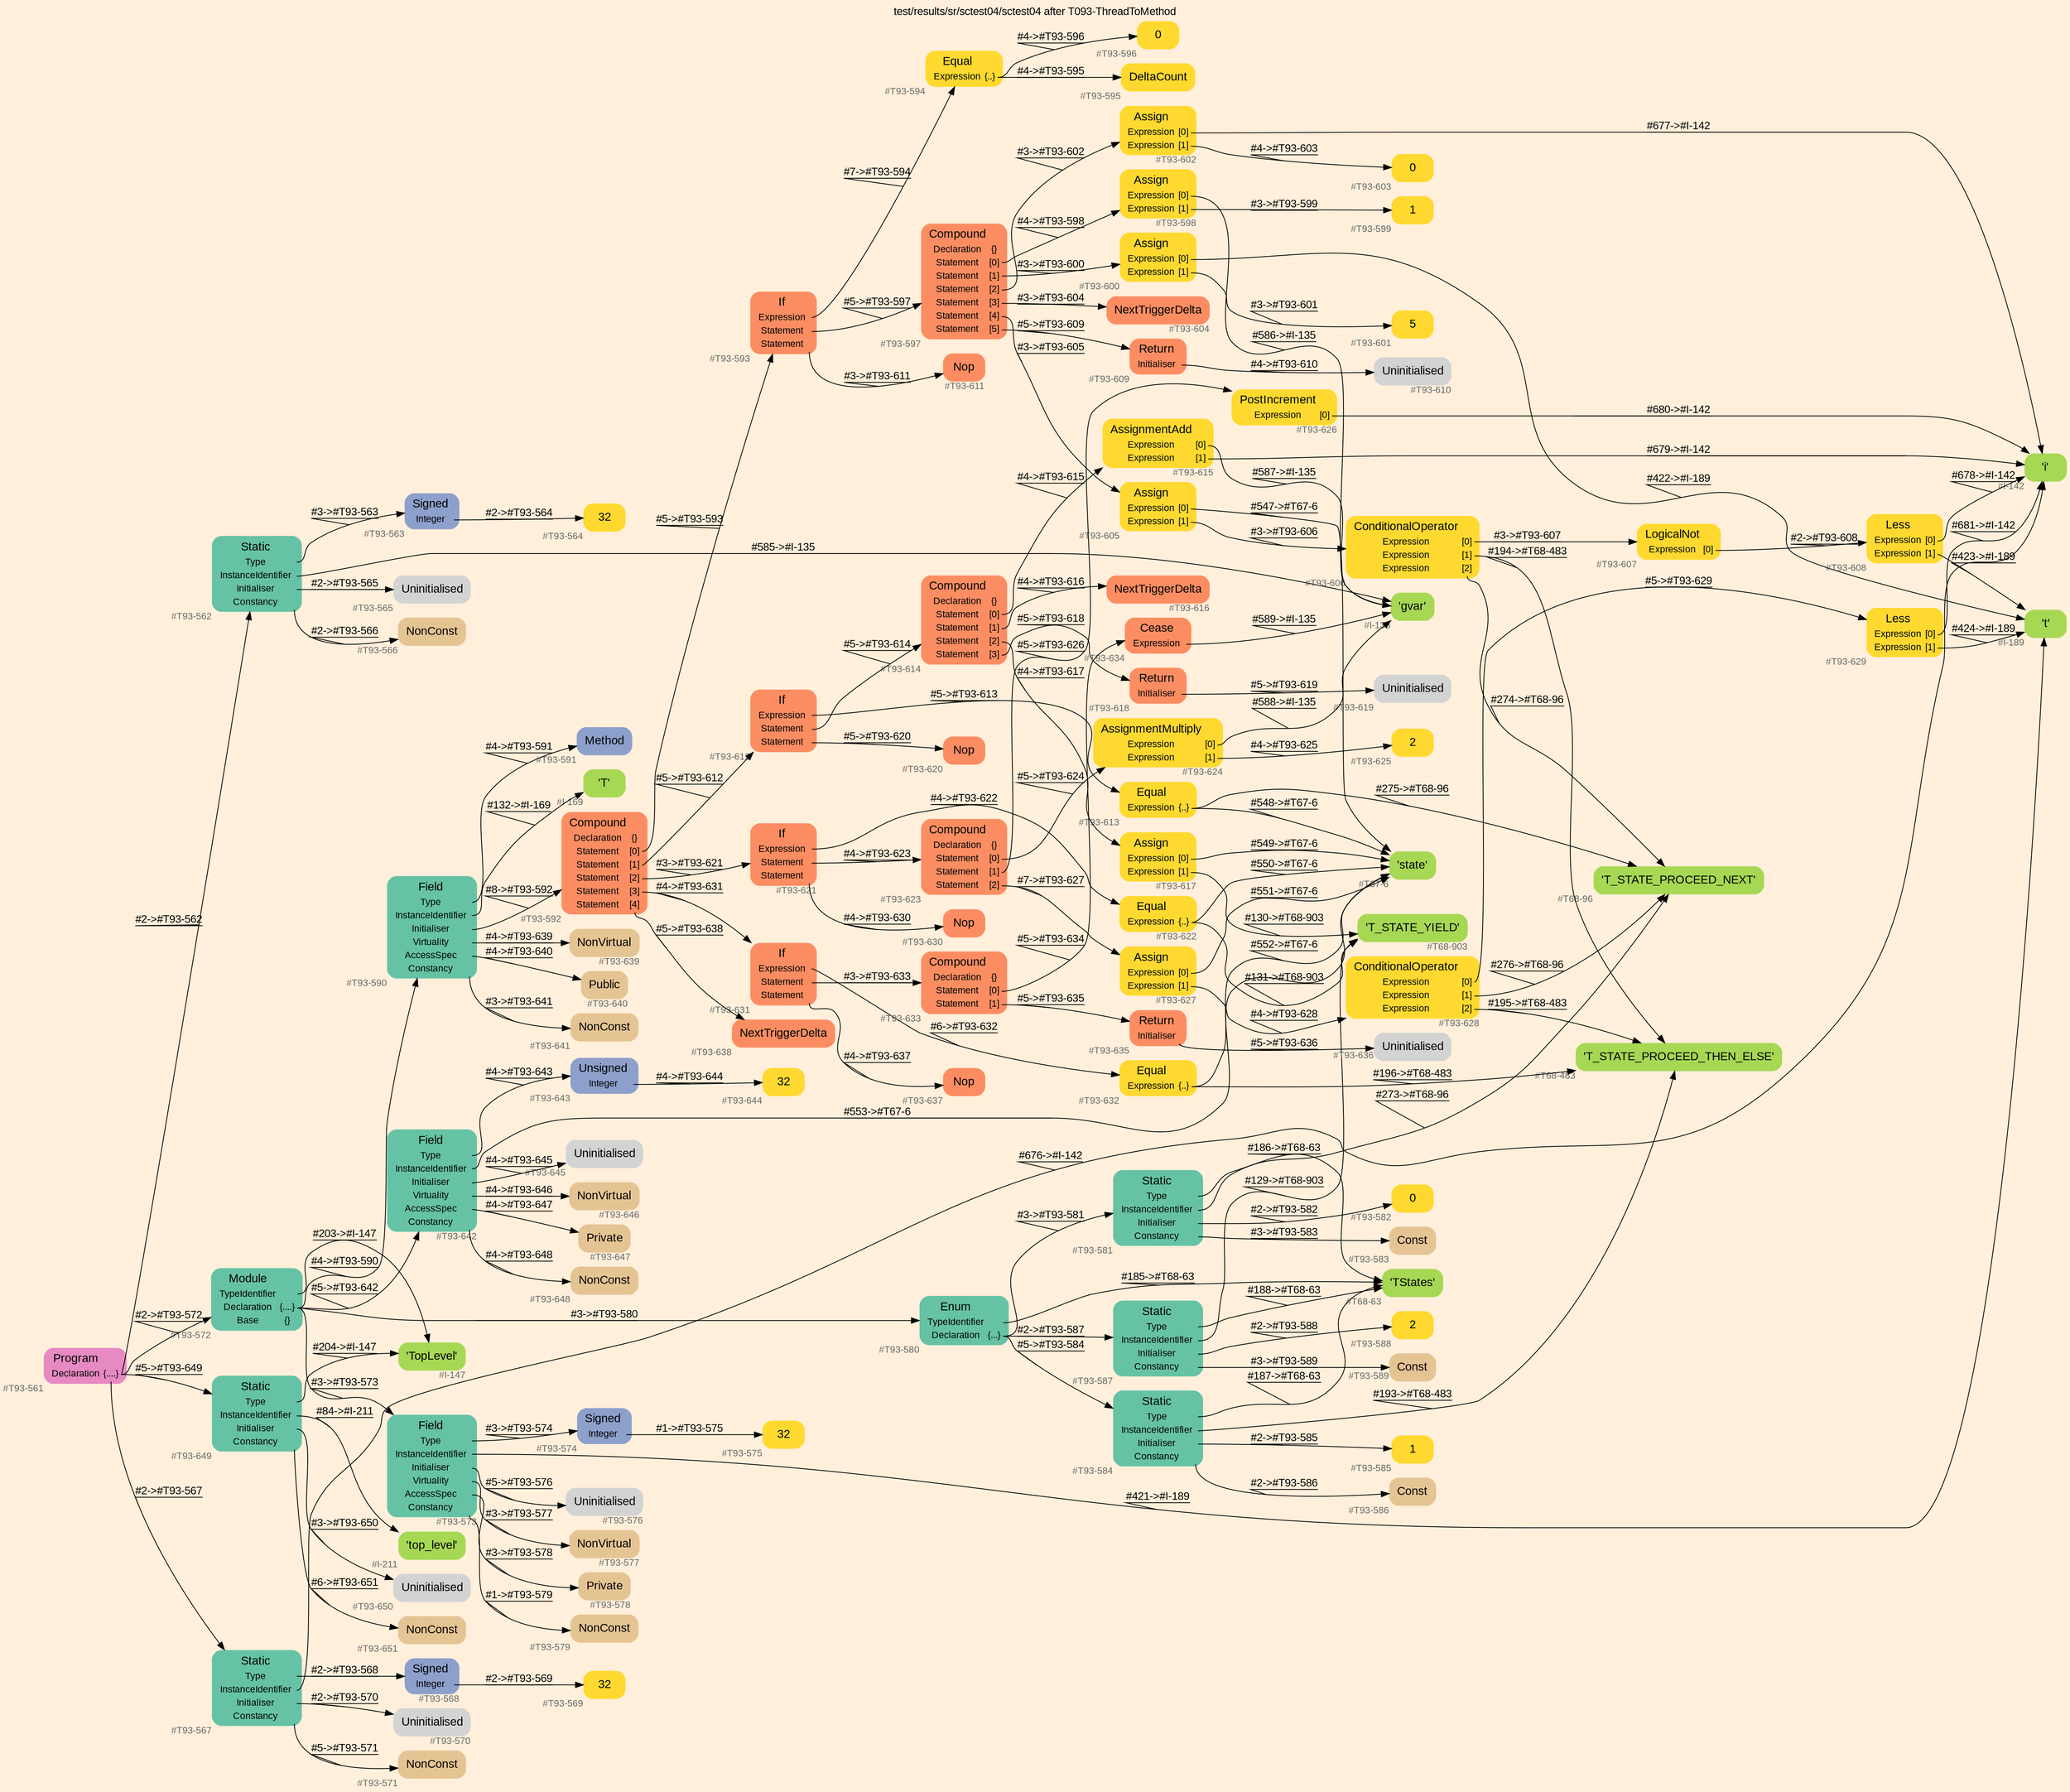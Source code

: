 digraph "test/results/sr/sctest04/sctest04 after T093-ThreadToMethod" {
label = "test/results/sr/sctest04/sctest04 after T093-ThreadToMethod"
labelloc = t
graph [
    rankdir = "LR"
    ranksep = 0.3
    bgcolor = antiquewhite1
    color = black
    fontcolor = black
    fontname = "Arial"
];
node [
    fontname = "Arial"
];
edge [
    fontname = "Arial"
];

// -------------------- node figure --------------------
// -------- block #T93-561 ----------
"#T93-561" [
    fillcolor = "/set28/4"
    xlabel = "#T93-561"
    fontsize = "12"
    fontcolor = grey40
    shape = "plaintext"
    label = <<TABLE BORDER="0" CELLBORDER="0" CELLSPACING="0">
     <TR><TD><FONT COLOR="black" POINT-SIZE="15">Program</FONT></TD></TR>
     <TR><TD><FONT COLOR="black" POINT-SIZE="12">Declaration</FONT></TD><TD PORT="port0"><FONT COLOR="black" POINT-SIZE="12">{....}</FONT></TD></TR>
    </TABLE>>
    style = "rounded,filled"
];

// -------- block #T93-562 ----------
"#T93-562" [
    fillcolor = "/set28/1"
    xlabel = "#T93-562"
    fontsize = "12"
    fontcolor = grey40
    shape = "plaintext"
    label = <<TABLE BORDER="0" CELLBORDER="0" CELLSPACING="0">
     <TR><TD><FONT COLOR="black" POINT-SIZE="15">Static</FONT></TD></TR>
     <TR><TD><FONT COLOR="black" POINT-SIZE="12">Type</FONT></TD><TD PORT="port0"></TD></TR>
     <TR><TD><FONT COLOR="black" POINT-SIZE="12">InstanceIdentifier</FONT></TD><TD PORT="port1"></TD></TR>
     <TR><TD><FONT COLOR="black" POINT-SIZE="12">Initialiser</FONT></TD><TD PORT="port2"></TD></TR>
     <TR><TD><FONT COLOR="black" POINT-SIZE="12">Constancy</FONT></TD><TD PORT="port3"></TD></TR>
    </TABLE>>
    style = "rounded,filled"
];

// -------- block #T93-563 ----------
"#T93-563" [
    fillcolor = "/set28/3"
    xlabel = "#T93-563"
    fontsize = "12"
    fontcolor = grey40
    shape = "plaintext"
    label = <<TABLE BORDER="0" CELLBORDER="0" CELLSPACING="0">
     <TR><TD><FONT COLOR="black" POINT-SIZE="15">Signed</FONT></TD></TR>
     <TR><TD><FONT COLOR="black" POINT-SIZE="12">Integer</FONT></TD><TD PORT="port0"></TD></TR>
    </TABLE>>
    style = "rounded,filled"
];

// -------- block #T93-564 ----------
"#T93-564" [
    fillcolor = "/set28/6"
    xlabel = "#T93-564"
    fontsize = "12"
    fontcolor = grey40
    shape = "plaintext"
    label = <<TABLE BORDER="0" CELLBORDER="0" CELLSPACING="0">
     <TR><TD><FONT COLOR="black" POINT-SIZE="15">32</FONT></TD></TR>
    </TABLE>>
    style = "rounded,filled"
];

// -------- block #I-135 ----------
"#I-135" [
    fillcolor = "/set28/5"
    xlabel = "#I-135"
    fontsize = "12"
    fontcolor = grey40
    shape = "plaintext"
    label = <<TABLE BORDER="0" CELLBORDER="0" CELLSPACING="0">
     <TR><TD><FONT COLOR="black" POINT-SIZE="15">'gvar'</FONT></TD></TR>
    </TABLE>>
    style = "rounded,filled"
];

// -------- block #T93-565 ----------
"#T93-565" [
    xlabel = "#T93-565"
    fontsize = "12"
    fontcolor = grey40
    shape = "plaintext"
    label = <<TABLE BORDER="0" CELLBORDER="0" CELLSPACING="0">
     <TR><TD><FONT COLOR="black" POINT-SIZE="15">Uninitialised</FONT></TD></TR>
    </TABLE>>
    style = "rounded,filled"
];

// -------- block #T93-566 ----------
"#T93-566" [
    fillcolor = "/set28/7"
    xlabel = "#T93-566"
    fontsize = "12"
    fontcolor = grey40
    shape = "plaintext"
    label = <<TABLE BORDER="0" CELLBORDER="0" CELLSPACING="0">
     <TR><TD><FONT COLOR="black" POINT-SIZE="15">NonConst</FONT></TD></TR>
    </TABLE>>
    style = "rounded,filled"
];

// -------- block #T93-567 ----------
"#T93-567" [
    fillcolor = "/set28/1"
    xlabel = "#T93-567"
    fontsize = "12"
    fontcolor = grey40
    shape = "plaintext"
    label = <<TABLE BORDER="0" CELLBORDER="0" CELLSPACING="0">
     <TR><TD><FONT COLOR="black" POINT-SIZE="15">Static</FONT></TD></TR>
     <TR><TD><FONT COLOR="black" POINT-SIZE="12">Type</FONT></TD><TD PORT="port0"></TD></TR>
     <TR><TD><FONT COLOR="black" POINT-SIZE="12">InstanceIdentifier</FONT></TD><TD PORT="port1"></TD></TR>
     <TR><TD><FONT COLOR="black" POINT-SIZE="12">Initialiser</FONT></TD><TD PORT="port2"></TD></TR>
     <TR><TD><FONT COLOR="black" POINT-SIZE="12">Constancy</FONT></TD><TD PORT="port3"></TD></TR>
    </TABLE>>
    style = "rounded,filled"
];

// -------- block #T93-568 ----------
"#T93-568" [
    fillcolor = "/set28/3"
    xlabel = "#T93-568"
    fontsize = "12"
    fontcolor = grey40
    shape = "plaintext"
    label = <<TABLE BORDER="0" CELLBORDER="0" CELLSPACING="0">
     <TR><TD><FONT COLOR="black" POINT-SIZE="15">Signed</FONT></TD></TR>
     <TR><TD><FONT COLOR="black" POINT-SIZE="12">Integer</FONT></TD><TD PORT="port0"></TD></TR>
    </TABLE>>
    style = "rounded,filled"
];

// -------- block #T93-569 ----------
"#T93-569" [
    fillcolor = "/set28/6"
    xlabel = "#T93-569"
    fontsize = "12"
    fontcolor = grey40
    shape = "plaintext"
    label = <<TABLE BORDER="0" CELLBORDER="0" CELLSPACING="0">
     <TR><TD><FONT COLOR="black" POINT-SIZE="15">32</FONT></TD></TR>
    </TABLE>>
    style = "rounded,filled"
];

// -------- block #I-142 ----------
"#I-142" [
    fillcolor = "/set28/5"
    xlabel = "#I-142"
    fontsize = "12"
    fontcolor = grey40
    shape = "plaintext"
    label = <<TABLE BORDER="0" CELLBORDER="0" CELLSPACING="0">
     <TR><TD><FONT COLOR="black" POINT-SIZE="15">'i'</FONT></TD></TR>
    </TABLE>>
    style = "rounded,filled"
];

// -------- block #T93-570 ----------
"#T93-570" [
    xlabel = "#T93-570"
    fontsize = "12"
    fontcolor = grey40
    shape = "plaintext"
    label = <<TABLE BORDER="0" CELLBORDER="0" CELLSPACING="0">
     <TR><TD><FONT COLOR="black" POINT-SIZE="15">Uninitialised</FONT></TD></TR>
    </TABLE>>
    style = "rounded,filled"
];

// -------- block #T93-571 ----------
"#T93-571" [
    fillcolor = "/set28/7"
    xlabel = "#T93-571"
    fontsize = "12"
    fontcolor = grey40
    shape = "plaintext"
    label = <<TABLE BORDER="0" CELLBORDER="0" CELLSPACING="0">
     <TR><TD><FONT COLOR="black" POINT-SIZE="15">NonConst</FONT></TD></TR>
    </TABLE>>
    style = "rounded,filled"
];

// -------- block #T93-572 ----------
"#T93-572" [
    fillcolor = "/set28/1"
    xlabel = "#T93-572"
    fontsize = "12"
    fontcolor = grey40
    shape = "plaintext"
    label = <<TABLE BORDER="0" CELLBORDER="0" CELLSPACING="0">
     <TR><TD><FONT COLOR="black" POINT-SIZE="15">Module</FONT></TD></TR>
     <TR><TD><FONT COLOR="black" POINT-SIZE="12">TypeIdentifier</FONT></TD><TD PORT="port0"></TD></TR>
     <TR><TD><FONT COLOR="black" POINT-SIZE="12">Declaration</FONT></TD><TD PORT="port1"><FONT COLOR="black" POINT-SIZE="12">{....}</FONT></TD></TR>
     <TR><TD><FONT COLOR="black" POINT-SIZE="12">Base</FONT></TD><TD PORT="port2"><FONT COLOR="black" POINT-SIZE="12">{}</FONT></TD></TR>
    </TABLE>>
    style = "rounded,filled"
];

// -------- block #I-147 ----------
"#I-147" [
    fillcolor = "/set28/5"
    xlabel = "#I-147"
    fontsize = "12"
    fontcolor = grey40
    shape = "plaintext"
    label = <<TABLE BORDER="0" CELLBORDER="0" CELLSPACING="0">
     <TR><TD><FONT COLOR="black" POINT-SIZE="15">'TopLevel'</FONT></TD></TR>
    </TABLE>>
    style = "rounded,filled"
];

// -------- block #T93-573 ----------
"#T93-573" [
    fillcolor = "/set28/1"
    xlabel = "#T93-573"
    fontsize = "12"
    fontcolor = grey40
    shape = "plaintext"
    label = <<TABLE BORDER="0" CELLBORDER="0" CELLSPACING="0">
     <TR><TD><FONT COLOR="black" POINT-SIZE="15">Field</FONT></TD></TR>
     <TR><TD><FONT COLOR="black" POINT-SIZE="12">Type</FONT></TD><TD PORT="port0"></TD></TR>
     <TR><TD><FONT COLOR="black" POINT-SIZE="12">InstanceIdentifier</FONT></TD><TD PORT="port1"></TD></TR>
     <TR><TD><FONT COLOR="black" POINT-SIZE="12">Initialiser</FONT></TD><TD PORT="port2"></TD></TR>
     <TR><TD><FONT COLOR="black" POINT-SIZE="12">Virtuality</FONT></TD><TD PORT="port3"></TD></TR>
     <TR><TD><FONT COLOR="black" POINT-SIZE="12">AccessSpec</FONT></TD><TD PORT="port4"></TD></TR>
     <TR><TD><FONT COLOR="black" POINT-SIZE="12">Constancy</FONT></TD><TD PORT="port5"></TD></TR>
    </TABLE>>
    style = "rounded,filled"
];

// -------- block #T93-574 ----------
"#T93-574" [
    fillcolor = "/set28/3"
    xlabel = "#T93-574"
    fontsize = "12"
    fontcolor = grey40
    shape = "plaintext"
    label = <<TABLE BORDER="0" CELLBORDER="0" CELLSPACING="0">
     <TR><TD><FONT COLOR="black" POINT-SIZE="15">Signed</FONT></TD></TR>
     <TR><TD><FONT COLOR="black" POINT-SIZE="12">Integer</FONT></TD><TD PORT="port0"></TD></TR>
    </TABLE>>
    style = "rounded,filled"
];

// -------- block #T93-575 ----------
"#T93-575" [
    fillcolor = "/set28/6"
    xlabel = "#T93-575"
    fontsize = "12"
    fontcolor = grey40
    shape = "plaintext"
    label = <<TABLE BORDER="0" CELLBORDER="0" CELLSPACING="0">
     <TR><TD><FONT COLOR="black" POINT-SIZE="15">32</FONT></TD></TR>
    </TABLE>>
    style = "rounded,filled"
];

// -------- block #I-189 ----------
"#I-189" [
    fillcolor = "/set28/5"
    xlabel = "#I-189"
    fontsize = "12"
    fontcolor = grey40
    shape = "plaintext"
    label = <<TABLE BORDER="0" CELLBORDER="0" CELLSPACING="0">
     <TR><TD><FONT COLOR="black" POINT-SIZE="15">'t'</FONT></TD></TR>
    </TABLE>>
    style = "rounded,filled"
];

// -------- block #T93-576 ----------
"#T93-576" [
    xlabel = "#T93-576"
    fontsize = "12"
    fontcolor = grey40
    shape = "plaintext"
    label = <<TABLE BORDER="0" CELLBORDER="0" CELLSPACING="0">
     <TR><TD><FONT COLOR="black" POINT-SIZE="15">Uninitialised</FONT></TD></TR>
    </TABLE>>
    style = "rounded,filled"
];

// -------- block #T93-577 ----------
"#T93-577" [
    fillcolor = "/set28/7"
    xlabel = "#T93-577"
    fontsize = "12"
    fontcolor = grey40
    shape = "plaintext"
    label = <<TABLE BORDER="0" CELLBORDER="0" CELLSPACING="0">
     <TR><TD><FONT COLOR="black" POINT-SIZE="15">NonVirtual</FONT></TD></TR>
    </TABLE>>
    style = "rounded,filled"
];

// -------- block #T93-578 ----------
"#T93-578" [
    fillcolor = "/set28/7"
    xlabel = "#T93-578"
    fontsize = "12"
    fontcolor = grey40
    shape = "plaintext"
    label = <<TABLE BORDER="0" CELLBORDER="0" CELLSPACING="0">
     <TR><TD><FONT COLOR="black" POINT-SIZE="15">Private</FONT></TD></TR>
    </TABLE>>
    style = "rounded,filled"
];

// -------- block #T93-579 ----------
"#T93-579" [
    fillcolor = "/set28/7"
    xlabel = "#T93-579"
    fontsize = "12"
    fontcolor = grey40
    shape = "plaintext"
    label = <<TABLE BORDER="0" CELLBORDER="0" CELLSPACING="0">
     <TR><TD><FONT COLOR="black" POINT-SIZE="15">NonConst</FONT></TD></TR>
    </TABLE>>
    style = "rounded,filled"
];

// -------- block #T93-580 ----------
"#T93-580" [
    fillcolor = "/set28/1"
    xlabel = "#T93-580"
    fontsize = "12"
    fontcolor = grey40
    shape = "plaintext"
    label = <<TABLE BORDER="0" CELLBORDER="0" CELLSPACING="0">
     <TR><TD><FONT COLOR="black" POINT-SIZE="15">Enum</FONT></TD></TR>
     <TR><TD><FONT COLOR="black" POINT-SIZE="12">TypeIdentifier</FONT></TD><TD PORT="port0"></TD></TR>
     <TR><TD><FONT COLOR="black" POINT-SIZE="12">Declaration</FONT></TD><TD PORT="port1"><FONT COLOR="black" POINT-SIZE="12">{...}</FONT></TD></TR>
    </TABLE>>
    style = "rounded,filled"
];

// -------- block #T68-63 ----------
"#T68-63" [
    fillcolor = "/set28/5"
    xlabel = "#T68-63"
    fontsize = "12"
    fontcolor = grey40
    shape = "plaintext"
    label = <<TABLE BORDER="0" CELLBORDER="0" CELLSPACING="0">
     <TR><TD><FONT COLOR="black" POINT-SIZE="15">'TStates'</FONT></TD></TR>
    </TABLE>>
    style = "rounded,filled"
];

// -------- block #T93-581 ----------
"#T93-581" [
    fillcolor = "/set28/1"
    xlabel = "#T93-581"
    fontsize = "12"
    fontcolor = grey40
    shape = "plaintext"
    label = <<TABLE BORDER="0" CELLBORDER="0" CELLSPACING="0">
     <TR><TD><FONT COLOR="black" POINT-SIZE="15">Static</FONT></TD></TR>
     <TR><TD><FONT COLOR="black" POINT-SIZE="12">Type</FONT></TD><TD PORT="port0"></TD></TR>
     <TR><TD><FONT COLOR="black" POINT-SIZE="12">InstanceIdentifier</FONT></TD><TD PORT="port1"></TD></TR>
     <TR><TD><FONT COLOR="black" POINT-SIZE="12">Initialiser</FONT></TD><TD PORT="port2"></TD></TR>
     <TR><TD><FONT COLOR="black" POINT-SIZE="12">Constancy</FONT></TD><TD PORT="port3"></TD></TR>
    </TABLE>>
    style = "rounded,filled"
];

// -------- block #T68-96 ----------
"#T68-96" [
    fillcolor = "/set28/5"
    xlabel = "#T68-96"
    fontsize = "12"
    fontcolor = grey40
    shape = "plaintext"
    label = <<TABLE BORDER="0" CELLBORDER="0" CELLSPACING="0">
     <TR><TD><FONT COLOR="black" POINT-SIZE="15">'T_STATE_PROCEED_NEXT'</FONT></TD></TR>
    </TABLE>>
    style = "rounded,filled"
];

// -------- block #T93-582 ----------
"#T93-582" [
    fillcolor = "/set28/6"
    xlabel = "#T93-582"
    fontsize = "12"
    fontcolor = grey40
    shape = "plaintext"
    label = <<TABLE BORDER="0" CELLBORDER="0" CELLSPACING="0">
     <TR><TD><FONT COLOR="black" POINT-SIZE="15">0</FONT></TD></TR>
    </TABLE>>
    style = "rounded,filled"
];

// -------- block #T93-583 ----------
"#T93-583" [
    fillcolor = "/set28/7"
    xlabel = "#T93-583"
    fontsize = "12"
    fontcolor = grey40
    shape = "plaintext"
    label = <<TABLE BORDER="0" CELLBORDER="0" CELLSPACING="0">
     <TR><TD><FONT COLOR="black" POINT-SIZE="15">Const</FONT></TD></TR>
    </TABLE>>
    style = "rounded,filled"
];

// -------- block #T93-584 ----------
"#T93-584" [
    fillcolor = "/set28/1"
    xlabel = "#T93-584"
    fontsize = "12"
    fontcolor = grey40
    shape = "plaintext"
    label = <<TABLE BORDER="0" CELLBORDER="0" CELLSPACING="0">
     <TR><TD><FONT COLOR="black" POINT-SIZE="15">Static</FONT></TD></TR>
     <TR><TD><FONT COLOR="black" POINT-SIZE="12">Type</FONT></TD><TD PORT="port0"></TD></TR>
     <TR><TD><FONT COLOR="black" POINT-SIZE="12">InstanceIdentifier</FONT></TD><TD PORT="port1"></TD></TR>
     <TR><TD><FONT COLOR="black" POINT-SIZE="12">Initialiser</FONT></TD><TD PORT="port2"></TD></TR>
     <TR><TD><FONT COLOR="black" POINT-SIZE="12">Constancy</FONT></TD><TD PORT="port3"></TD></TR>
    </TABLE>>
    style = "rounded,filled"
];

// -------- block #T68-483 ----------
"#T68-483" [
    fillcolor = "/set28/5"
    xlabel = "#T68-483"
    fontsize = "12"
    fontcolor = grey40
    shape = "plaintext"
    label = <<TABLE BORDER="0" CELLBORDER="0" CELLSPACING="0">
     <TR><TD><FONT COLOR="black" POINT-SIZE="15">'T_STATE_PROCEED_THEN_ELSE'</FONT></TD></TR>
    </TABLE>>
    style = "rounded,filled"
];

// -------- block #T93-585 ----------
"#T93-585" [
    fillcolor = "/set28/6"
    xlabel = "#T93-585"
    fontsize = "12"
    fontcolor = grey40
    shape = "plaintext"
    label = <<TABLE BORDER="0" CELLBORDER="0" CELLSPACING="0">
     <TR><TD><FONT COLOR="black" POINT-SIZE="15">1</FONT></TD></TR>
    </TABLE>>
    style = "rounded,filled"
];

// -------- block #T93-586 ----------
"#T93-586" [
    fillcolor = "/set28/7"
    xlabel = "#T93-586"
    fontsize = "12"
    fontcolor = grey40
    shape = "plaintext"
    label = <<TABLE BORDER="0" CELLBORDER="0" CELLSPACING="0">
     <TR><TD><FONT COLOR="black" POINT-SIZE="15">Const</FONT></TD></TR>
    </TABLE>>
    style = "rounded,filled"
];

// -------- block #T93-587 ----------
"#T93-587" [
    fillcolor = "/set28/1"
    xlabel = "#T93-587"
    fontsize = "12"
    fontcolor = grey40
    shape = "plaintext"
    label = <<TABLE BORDER="0" CELLBORDER="0" CELLSPACING="0">
     <TR><TD><FONT COLOR="black" POINT-SIZE="15">Static</FONT></TD></TR>
     <TR><TD><FONT COLOR="black" POINT-SIZE="12">Type</FONT></TD><TD PORT="port0"></TD></TR>
     <TR><TD><FONT COLOR="black" POINT-SIZE="12">InstanceIdentifier</FONT></TD><TD PORT="port1"></TD></TR>
     <TR><TD><FONT COLOR="black" POINT-SIZE="12">Initialiser</FONT></TD><TD PORT="port2"></TD></TR>
     <TR><TD><FONT COLOR="black" POINT-SIZE="12">Constancy</FONT></TD><TD PORT="port3"></TD></TR>
    </TABLE>>
    style = "rounded,filled"
];

// -------- block #T68-903 ----------
"#T68-903" [
    fillcolor = "/set28/5"
    xlabel = "#T68-903"
    fontsize = "12"
    fontcolor = grey40
    shape = "plaintext"
    label = <<TABLE BORDER="0" CELLBORDER="0" CELLSPACING="0">
     <TR><TD><FONT COLOR="black" POINT-SIZE="15">'T_STATE_YIELD'</FONT></TD></TR>
    </TABLE>>
    style = "rounded,filled"
];

// -------- block #T93-588 ----------
"#T93-588" [
    fillcolor = "/set28/6"
    xlabel = "#T93-588"
    fontsize = "12"
    fontcolor = grey40
    shape = "plaintext"
    label = <<TABLE BORDER="0" CELLBORDER="0" CELLSPACING="0">
     <TR><TD><FONT COLOR="black" POINT-SIZE="15">2</FONT></TD></TR>
    </TABLE>>
    style = "rounded,filled"
];

// -------- block #T93-589 ----------
"#T93-589" [
    fillcolor = "/set28/7"
    xlabel = "#T93-589"
    fontsize = "12"
    fontcolor = grey40
    shape = "plaintext"
    label = <<TABLE BORDER="0" CELLBORDER="0" CELLSPACING="0">
     <TR><TD><FONT COLOR="black" POINT-SIZE="15">Const</FONT></TD></TR>
    </TABLE>>
    style = "rounded,filled"
];

// -------- block #T93-590 ----------
"#T93-590" [
    fillcolor = "/set28/1"
    xlabel = "#T93-590"
    fontsize = "12"
    fontcolor = grey40
    shape = "plaintext"
    label = <<TABLE BORDER="0" CELLBORDER="0" CELLSPACING="0">
     <TR><TD><FONT COLOR="black" POINT-SIZE="15">Field</FONT></TD></TR>
     <TR><TD><FONT COLOR="black" POINT-SIZE="12">Type</FONT></TD><TD PORT="port0"></TD></TR>
     <TR><TD><FONT COLOR="black" POINT-SIZE="12">InstanceIdentifier</FONT></TD><TD PORT="port1"></TD></TR>
     <TR><TD><FONT COLOR="black" POINT-SIZE="12">Initialiser</FONT></TD><TD PORT="port2"></TD></TR>
     <TR><TD><FONT COLOR="black" POINT-SIZE="12">Virtuality</FONT></TD><TD PORT="port3"></TD></TR>
     <TR><TD><FONT COLOR="black" POINT-SIZE="12">AccessSpec</FONT></TD><TD PORT="port4"></TD></TR>
     <TR><TD><FONT COLOR="black" POINT-SIZE="12">Constancy</FONT></TD><TD PORT="port5"></TD></TR>
    </TABLE>>
    style = "rounded,filled"
];

// -------- block #T93-591 ----------
"#T93-591" [
    fillcolor = "/set28/3"
    xlabel = "#T93-591"
    fontsize = "12"
    fontcolor = grey40
    shape = "plaintext"
    label = <<TABLE BORDER="0" CELLBORDER="0" CELLSPACING="0">
     <TR><TD><FONT COLOR="black" POINT-SIZE="15">Method</FONT></TD></TR>
    </TABLE>>
    style = "rounded,filled"
];

// -------- block #I-169 ----------
"#I-169" [
    fillcolor = "/set28/5"
    xlabel = "#I-169"
    fontsize = "12"
    fontcolor = grey40
    shape = "plaintext"
    label = <<TABLE BORDER="0" CELLBORDER="0" CELLSPACING="0">
     <TR><TD><FONT COLOR="black" POINT-SIZE="15">'T'</FONT></TD></TR>
    </TABLE>>
    style = "rounded,filled"
];

// -------- block #T93-592 ----------
"#T93-592" [
    fillcolor = "/set28/2"
    xlabel = "#T93-592"
    fontsize = "12"
    fontcolor = grey40
    shape = "plaintext"
    label = <<TABLE BORDER="0" CELLBORDER="0" CELLSPACING="0">
     <TR><TD><FONT COLOR="black" POINT-SIZE="15">Compound</FONT></TD></TR>
     <TR><TD><FONT COLOR="black" POINT-SIZE="12">Declaration</FONT></TD><TD PORT="port0"><FONT COLOR="black" POINT-SIZE="12">{}</FONT></TD></TR>
     <TR><TD><FONT COLOR="black" POINT-SIZE="12">Statement</FONT></TD><TD PORT="port1"><FONT COLOR="black" POINT-SIZE="12">[0]</FONT></TD></TR>
     <TR><TD><FONT COLOR="black" POINT-SIZE="12">Statement</FONT></TD><TD PORT="port2"><FONT COLOR="black" POINT-SIZE="12">[1]</FONT></TD></TR>
     <TR><TD><FONT COLOR="black" POINT-SIZE="12">Statement</FONT></TD><TD PORT="port3"><FONT COLOR="black" POINT-SIZE="12">[2]</FONT></TD></TR>
     <TR><TD><FONT COLOR="black" POINT-SIZE="12">Statement</FONT></TD><TD PORT="port4"><FONT COLOR="black" POINT-SIZE="12">[3]</FONT></TD></TR>
     <TR><TD><FONT COLOR="black" POINT-SIZE="12">Statement</FONT></TD><TD PORT="port5"><FONT COLOR="black" POINT-SIZE="12">[4]</FONT></TD></TR>
    </TABLE>>
    style = "rounded,filled"
];

// -------- block #T93-593 ----------
"#T93-593" [
    fillcolor = "/set28/2"
    xlabel = "#T93-593"
    fontsize = "12"
    fontcolor = grey40
    shape = "plaintext"
    label = <<TABLE BORDER="0" CELLBORDER="0" CELLSPACING="0">
     <TR><TD><FONT COLOR="black" POINT-SIZE="15">If</FONT></TD></TR>
     <TR><TD><FONT COLOR="black" POINT-SIZE="12">Expression</FONT></TD><TD PORT="port0"></TD></TR>
     <TR><TD><FONT COLOR="black" POINT-SIZE="12">Statement</FONT></TD><TD PORT="port1"></TD></TR>
     <TR><TD><FONT COLOR="black" POINT-SIZE="12">Statement</FONT></TD><TD PORT="port2"></TD></TR>
    </TABLE>>
    style = "rounded,filled"
];

// -------- block #T93-594 ----------
"#T93-594" [
    fillcolor = "/set28/6"
    xlabel = "#T93-594"
    fontsize = "12"
    fontcolor = grey40
    shape = "plaintext"
    label = <<TABLE BORDER="0" CELLBORDER="0" CELLSPACING="0">
     <TR><TD><FONT COLOR="black" POINT-SIZE="15">Equal</FONT></TD></TR>
     <TR><TD><FONT COLOR="black" POINT-SIZE="12">Expression</FONT></TD><TD PORT="port0"><FONT COLOR="black" POINT-SIZE="12">{..}</FONT></TD></TR>
    </TABLE>>
    style = "rounded,filled"
];

// -------- block #T93-595 ----------
"#T93-595" [
    fillcolor = "/set28/6"
    xlabel = "#T93-595"
    fontsize = "12"
    fontcolor = grey40
    shape = "plaintext"
    label = <<TABLE BORDER="0" CELLBORDER="0" CELLSPACING="0">
     <TR><TD><FONT COLOR="black" POINT-SIZE="15">DeltaCount</FONT></TD></TR>
    </TABLE>>
    style = "rounded,filled"
];

// -------- block #T93-596 ----------
"#T93-596" [
    fillcolor = "/set28/6"
    xlabel = "#T93-596"
    fontsize = "12"
    fontcolor = grey40
    shape = "plaintext"
    label = <<TABLE BORDER="0" CELLBORDER="0" CELLSPACING="0">
     <TR><TD><FONT COLOR="black" POINT-SIZE="15">0</FONT></TD></TR>
    </TABLE>>
    style = "rounded,filled"
];

// -------- block #T93-597 ----------
"#T93-597" [
    fillcolor = "/set28/2"
    xlabel = "#T93-597"
    fontsize = "12"
    fontcolor = grey40
    shape = "plaintext"
    label = <<TABLE BORDER="0" CELLBORDER="0" CELLSPACING="0">
     <TR><TD><FONT COLOR="black" POINT-SIZE="15">Compound</FONT></TD></TR>
     <TR><TD><FONT COLOR="black" POINT-SIZE="12">Declaration</FONT></TD><TD PORT="port0"><FONT COLOR="black" POINT-SIZE="12">{}</FONT></TD></TR>
     <TR><TD><FONT COLOR="black" POINT-SIZE="12">Statement</FONT></TD><TD PORT="port1"><FONT COLOR="black" POINT-SIZE="12">[0]</FONT></TD></TR>
     <TR><TD><FONT COLOR="black" POINT-SIZE="12">Statement</FONT></TD><TD PORT="port2"><FONT COLOR="black" POINT-SIZE="12">[1]</FONT></TD></TR>
     <TR><TD><FONT COLOR="black" POINT-SIZE="12">Statement</FONT></TD><TD PORT="port3"><FONT COLOR="black" POINT-SIZE="12">[2]</FONT></TD></TR>
     <TR><TD><FONT COLOR="black" POINT-SIZE="12">Statement</FONT></TD><TD PORT="port4"><FONT COLOR="black" POINT-SIZE="12">[3]</FONT></TD></TR>
     <TR><TD><FONT COLOR="black" POINT-SIZE="12">Statement</FONT></TD><TD PORT="port5"><FONT COLOR="black" POINT-SIZE="12">[4]</FONT></TD></TR>
     <TR><TD><FONT COLOR="black" POINT-SIZE="12">Statement</FONT></TD><TD PORT="port6"><FONT COLOR="black" POINT-SIZE="12">[5]</FONT></TD></TR>
    </TABLE>>
    style = "rounded,filled"
];

// -------- block #T93-598 ----------
"#T93-598" [
    fillcolor = "/set28/6"
    xlabel = "#T93-598"
    fontsize = "12"
    fontcolor = grey40
    shape = "plaintext"
    label = <<TABLE BORDER="0" CELLBORDER="0" CELLSPACING="0">
     <TR><TD><FONT COLOR="black" POINT-SIZE="15">Assign</FONT></TD></TR>
     <TR><TD><FONT COLOR="black" POINT-SIZE="12">Expression</FONT></TD><TD PORT="port0"><FONT COLOR="black" POINT-SIZE="12">[0]</FONT></TD></TR>
     <TR><TD><FONT COLOR="black" POINT-SIZE="12">Expression</FONT></TD><TD PORT="port1"><FONT COLOR="black" POINT-SIZE="12">[1]</FONT></TD></TR>
    </TABLE>>
    style = "rounded,filled"
];

// -------- block #T93-599 ----------
"#T93-599" [
    fillcolor = "/set28/6"
    xlabel = "#T93-599"
    fontsize = "12"
    fontcolor = grey40
    shape = "plaintext"
    label = <<TABLE BORDER="0" CELLBORDER="0" CELLSPACING="0">
     <TR><TD><FONT COLOR="black" POINT-SIZE="15">1</FONT></TD></TR>
    </TABLE>>
    style = "rounded,filled"
];

// -------- block #T93-600 ----------
"#T93-600" [
    fillcolor = "/set28/6"
    xlabel = "#T93-600"
    fontsize = "12"
    fontcolor = grey40
    shape = "plaintext"
    label = <<TABLE BORDER="0" CELLBORDER="0" CELLSPACING="0">
     <TR><TD><FONT COLOR="black" POINT-SIZE="15">Assign</FONT></TD></TR>
     <TR><TD><FONT COLOR="black" POINT-SIZE="12">Expression</FONT></TD><TD PORT="port0"><FONT COLOR="black" POINT-SIZE="12">[0]</FONT></TD></TR>
     <TR><TD><FONT COLOR="black" POINT-SIZE="12">Expression</FONT></TD><TD PORT="port1"><FONT COLOR="black" POINT-SIZE="12">[1]</FONT></TD></TR>
    </TABLE>>
    style = "rounded,filled"
];

// -------- block #T93-601 ----------
"#T93-601" [
    fillcolor = "/set28/6"
    xlabel = "#T93-601"
    fontsize = "12"
    fontcolor = grey40
    shape = "plaintext"
    label = <<TABLE BORDER="0" CELLBORDER="0" CELLSPACING="0">
     <TR><TD><FONT COLOR="black" POINT-SIZE="15">5</FONT></TD></TR>
    </TABLE>>
    style = "rounded,filled"
];

// -------- block #T93-602 ----------
"#T93-602" [
    fillcolor = "/set28/6"
    xlabel = "#T93-602"
    fontsize = "12"
    fontcolor = grey40
    shape = "plaintext"
    label = <<TABLE BORDER="0" CELLBORDER="0" CELLSPACING="0">
     <TR><TD><FONT COLOR="black" POINT-SIZE="15">Assign</FONT></TD></TR>
     <TR><TD><FONT COLOR="black" POINT-SIZE="12">Expression</FONT></TD><TD PORT="port0"><FONT COLOR="black" POINT-SIZE="12">[0]</FONT></TD></TR>
     <TR><TD><FONT COLOR="black" POINT-SIZE="12">Expression</FONT></TD><TD PORT="port1"><FONT COLOR="black" POINT-SIZE="12">[1]</FONT></TD></TR>
    </TABLE>>
    style = "rounded,filled"
];

// -------- block #T93-603 ----------
"#T93-603" [
    fillcolor = "/set28/6"
    xlabel = "#T93-603"
    fontsize = "12"
    fontcolor = grey40
    shape = "plaintext"
    label = <<TABLE BORDER="0" CELLBORDER="0" CELLSPACING="0">
     <TR><TD><FONT COLOR="black" POINT-SIZE="15">0</FONT></TD></TR>
    </TABLE>>
    style = "rounded,filled"
];

// -------- block #T93-604 ----------
"#T93-604" [
    fillcolor = "/set28/2"
    xlabel = "#T93-604"
    fontsize = "12"
    fontcolor = grey40
    shape = "plaintext"
    label = <<TABLE BORDER="0" CELLBORDER="0" CELLSPACING="0">
     <TR><TD><FONT COLOR="black" POINT-SIZE="15">NextTriggerDelta</FONT></TD></TR>
    </TABLE>>
    style = "rounded,filled"
];

// -------- block #T93-605 ----------
"#T93-605" [
    fillcolor = "/set28/6"
    xlabel = "#T93-605"
    fontsize = "12"
    fontcolor = grey40
    shape = "plaintext"
    label = <<TABLE BORDER="0" CELLBORDER="0" CELLSPACING="0">
     <TR><TD><FONT COLOR="black" POINT-SIZE="15">Assign</FONT></TD></TR>
     <TR><TD><FONT COLOR="black" POINT-SIZE="12">Expression</FONT></TD><TD PORT="port0"><FONT COLOR="black" POINT-SIZE="12">[0]</FONT></TD></TR>
     <TR><TD><FONT COLOR="black" POINT-SIZE="12">Expression</FONT></TD><TD PORT="port1"><FONT COLOR="black" POINT-SIZE="12">[1]</FONT></TD></TR>
    </TABLE>>
    style = "rounded,filled"
];

// -------- block #T67-6 ----------
"#T67-6" [
    fillcolor = "/set28/5"
    xlabel = "#T67-6"
    fontsize = "12"
    fontcolor = grey40
    shape = "plaintext"
    label = <<TABLE BORDER="0" CELLBORDER="0" CELLSPACING="0">
     <TR><TD><FONT COLOR="black" POINT-SIZE="15">'state'</FONT></TD></TR>
    </TABLE>>
    style = "rounded,filled"
];

// -------- block #T93-606 ----------
"#T93-606" [
    fillcolor = "/set28/6"
    xlabel = "#T93-606"
    fontsize = "12"
    fontcolor = grey40
    shape = "plaintext"
    label = <<TABLE BORDER="0" CELLBORDER="0" CELLSPACING="0">
     <TR><TD><FONT COLOR="black" POINT-SIZE="15">ConditionalOperator</FONT></TD></TR>
     <TR><TD><FONT COLOR="black" POINT-SIZE="12">Expression</FONT></TD><TD PORT="port0"><FONT COLOR="black" POINT-SIZE="12">[0]</FONT></TD></TR>
     <TR><TD><FONT COLOR="black" POINT-SIZE="12">Expression</FONT></TD><TD PORT="port1"><FONT COLOR="black" POINT-SIZE="12">[1]</FONT></TD></TR>
     <TR><TD><FONT COLOR="black" POINT-SIZE="12">Expression</FONT></TD><TD PORT="port2"><FONT COLOR="black" POINT-SIZE="12">[2]</FONT></TD></TR>
    </TABLE>>
    style = "rounded,filled"
];

// -------- block #T93-607 ----------
"#T93-607" [
    fillcolor = "/set28/6"
    xlabel = "#T93-607"
    fontsize = "12"
    fontcolor = grey40
    shape = "plaintext"
    label = <<TABLE BORDER="0" CELLBORDER="0" CELLSPACING="0">
     <TR><TD><FONT COLOR="black" POINT-SIZE="15">LogicalNot</FONT></TD></TR>
     <TR><TD><FONT COLOR="black" POINT-SIZE="12">Expression</FONT></TD><TD PORT="port0"><FONT COLOR="black" POINT-SIZE="12">[0]</FONT></TD></TR>
    </TABLE>>
    style = "rounded,filled"
];

// -------- block #T93-608 ----------
"#T93-608" [
    fillcolor = "/set28/6"
    xlabel = "#T93-608"
    fontsize = "12"
    fontcolor = grey40
    shape = "plaintext"
    label = <<TABLE BORDER="0" CELLBORDER="0" CELLSPACING="0">
     <TR><TD><FONT COLOR="black" POINT-SIZE="15">Less</FONT></TD></TR>
     <TR><TD><FONT COLOR="black" POINT-SIZE="12">Expression</FONT></TD><TD PORT="port0"><FONT COLOR="black" POINT-SIZE="12">[0]</FONT></TD></TR>
     <TR><TD><FONT COLOR="black" POINT-SIZE="12">Expression</FONT></TD><TD PORT="port1"><FONT COLOR="black" POINT-SIZE="12">[1]</FONT></TD></TR>
    </TABLE>>
    style = "rounded,filled"
];

// -------- block #T93-609 ----------
"#T93-609" [
    fillcolor = "/set28/2"
    xlabel = "#T93-609"
    fontsize = "12"
    fontcolor = grey40
    shape = "plaintext"
    label = <<TABLE BORDER="0" CELLBORDER="0" CELLSPACING="0">
     <TR><TD><FONT COLOR="black" POINT-SIZE="15">Return</FONT></TD></TR>
     <TR><TD><FONT COLOR="black" POINT-SIZE="12">Initialiser</FONT></TD><TD PORT="port0"></TD></TR>
    </TABLE>>
    style = "rounded,filled"
];

// -------- block #T93-610 ----------
"#T93-610" [
    xlabel = "#T93-610"
    fontsize = "12"
    fontcolor = grey40
    shape = "plaintext"
    label = <<TABLE BORDER="0" CELLBORDER="0" CELLSPACING="0">
     <TR><TD><FONT COLOR="black" POINT-SIZE="15">Uninitialised</FONT></TD></TR>
    </TABLE>>
    style = "rounded,filled"
];

// -------- block #T93-611 ----------
"#T93-611" [
    fillcolor = "/set28/2"
    xlabel = "#T93-611"
    fontsize = "12"
    fontcolor = grey40
    shape = "plaintext"
    label = <<TABLE BORDER="0" CELLBORDER="0" CELLSPACING="0">
     <TR><TD><FONT COLOR="black" POINT-SIZE="15">Nop</FONT></TD></TR>
    </TABLE>>
    style = "rounded,filled"
];

// -------- block #T93-612 ----------
"#T93-612" [
    fillcolor = "/set28/2"
    xlabel = "#T93-612"
    fontsize = "12"
    fontcolor = grey40
    shape = "plaintext"
    label = <<TABLE BORDER="0" CELLBORDER="0" CELLSPACING="0">
     <TR><TD><FONT COLOR="black" POINT-SIZE="15">If</FONT></TD></TR>
     <TR><TD><FONT COLOR="black" POINT-SIZE="12">Expression</FONT></TD><TD PORT="port0"></TD></TR>
     <TR><TD><FONT COLOR="black" POINT-SIZE="12">Statement</FONT></TD><TD PORT="port1"></TD></TR>
     <TR><TD><FONT COLOR="black" POINT-SIZE="12">Statement</FONT></TD><TD PORT="port2"></TD></TR>
    </TABLE>>
    style = "rounded,filled"
];

// -------- block #T93-613 ----------
"#T93-613" [
    fillcolor = "/set28/6"
    xlabel = "#T93-613"
    fontsize = "12"
    fontcolor = grey40
    shape = "plaintext"
    label = <<TABLE BORDER="0" CELLBORDER="0" CELLSPACING="0">
     <TR><TD><FONT COLOR="black" POINT-SIZE="15">Equal</FONT></TD></TR>
     <TR><TD><FONT COLOR="black" POINT-SIZE="12">Expression</FONT></TD><TD PORT="port0"><FONT COLOR="black" POINT-SIZE="12">{..}</FONT></TD></TR>
    </TABLE>>
    style = "rounded,filled"
];

// -------- block #T93-614 ----------
"#T93-614" [
    fillcolor = "/set28/2"
    xlabel = "#T93-614"
    fontsize = "12"
    fontcolor = grey40
    shape = "plaintext"
    label = <<TABLE BORDER="0" CELLBORDER="0" CELLSPACING="0">
     <TR><TD><FONT COLOR="black" POINT-SIZE="15">Compound</FONT></TD></TR>
     <TR><TD><FONT COLOR="black" POINT-SIZE="12">Declaration</FONT></TD><TD PORT="port0"><FONT COLOR="black" POINT-SIZE="12">{}</FONT></TD></TR>
     <TR><TD><FONT COLOR="black" POINT-SIZE="12">Statement</FONT></TD><TD PORT="port1"><FONT COLOR="black" POINT-SIZE="12">[0]</FONT></TD></TR>
     <TR><TD><FONT COLOR="black" POINT-SIZE="12">Statement</FONT></TD><TD PORT="port2"><FONT COLOR="black" POINT-SIZE="12">[1]</FONT></TD></TR>
     <TR><TD><FONT COLOR="black" POINT-SIZE="12">Statement</FONT></TD><TD PORT="port3"><FONT COLOR="black" POINT-SIZE="12">[2]</FONT></TD></TR>
     <TR><TD><FONT COLOR="black" POINT-SIZE="12">Statement</FONT></TD><TD PORT="port4"><FONT COLOR="black" POINT-SIZE="12">[3]</FONT></TD></TR>
    </TABLE>>
    style = "rounded,filled"
];

// -------- block #T93-615 ----------
"#T93-615" [
    fillcolor = "/set28/6"
    xlabel = "#T93-615"
    fontsize = "12"
    fontcolor = grey40
    shape = "plaintext"
    label = <<TABLE BORDER="0" CELLBORDER="0" CELLSPACING="0">
     <TR><TD><FONT COLOR="black" POINT-SIZE="15">AssignmentAdd</FONT></TD></TR>
     <TR><TD><FONT COLOR="black" POINT-SIZE="12">Expression</FONT></TD><TD PORT="port0"><FONT COLOR="black" POINT-SIZE="12">[0]</FONT></TD></TR>
     <TR><TD><FONT COLOR="black" POINT-SIZE="12">Expression</FONT></TD><TD PORT="port1"><FONT COLOR="black" POINT-SIZE="12">[1]</FONT></TD></TR>
    </TABLE>>
    style = "rounded,filled"
];

// -------- block #T93-616 ----------
"#T93-616" [
    fillcolor = "/set28/2"
    xlabel = "#T93-616"
    fontsize = "12"
    fontcolor = grey40
    shape = "plaintext"
    label = <<TABLE BORDER="0" CELLBORDER="0" CELLSPACING="0">
     <TR><TD><FONT COLOR="black" POINT-SIZE="15">NextTriggerDelta</FONT></TD></TR>
    </TABLE>>
    style = "rounded,filled"
];

// -------- block #T93-617 ----------
"#T93-617" [
    fillcolor = "/set28/6"
    xlabel = "#T93-617"
    fontsize = "12"
    fontcolor = grey40
    shape = "plaintext"
    label = <<TABLE BORDER="0" CELLBORDER="0" CELLSPACING="0">
     <TR><TD><FONT COLOR="black" POINT-SIZE="15">Assign</FONT></TD></TR>
     <TR><TD><FONT COLOR="black" POINT-SIZE="12">Expression</FONT></TD><TD PORT="port0"><FONT COLOR="black" POINT-SIZE="12">[0]</FONT></TD></TR>
     <TR><TD><FONT COLOR="black" POINT-SIZE="12">Expression</FONT></TD><TD PORT="port1"><FONT COLOR="black" POINT-SIZE="12">[1]</FONT></TD></TR>
    </TABLE>>
    style = "rounded,filled"
];

// -------- block #T93-618 ----------
"#T93-618" [
    fillcolor = "/set28/2"
    xlabel = "#T93-618"
    fontsize = "12"
    fontcolor = grey40
    shape = "plaintext"
    label = <<TABLE BORDER="0" CELLBORDER="0" CELLSPACING="0">
     <TR><TD><FONT COLOR="black" POINT-SIZE="15">Return</FONT></TD></TR>
     <TR><TD><FONT COLOR="black" POINT-SIZE="12">Initialiser</FONT></TD><TD PORT="port0"></TD></TR>
    </TABLE>>
    style = "rounded,filled"
];

// -------- block #T93-619 ----------
"#T93-619" [
    xlabel = "#T93-619"
    fontsize = "12"
    fontcolor = grey40
    shape = "plaintext"
    label = <<TABLE BORDER="0" CELLBORDER="0" CELLSPACING="0">
     <TR><TD><FONT COLOR="black" POINT-SIZE="15">Uninitialised</FONT></TD></TR>
    </TABLE>>
    style = "rounded,filled"
];

// -------- block #T93-620 ----------
"#T93-620" [
    fillcolor = "/set28/2"
    xlabel = "#T93-620"
    fontsize = "12"
    fontcolor = grey40
    shape = "plaintext"
    label = <<TABLE BORDER="0" CELLBORDER="0" CELLSPACING="0">
     <TR><TD><FONT COLOR="black" POINT-SIZE="15">Nop</FONT></TD></TR>
    </TABLE>>
    style = "rounded,filled"
];

// -------- block #T93-621 ----------
"#T93-621" [
    fillcolor = "/set28/2"
    xlabel = "#T93-621"
    fontsize = "12"
    fontcolor = grey40
    shape = "plaintext"
    label = <<TABLE BORDER="0" CELLBORDER="0" CELLSPACING="0">
     <TR><TD><FONT COLOR="black" POINT-SIZE="15">If</FONT></TD></TR>
     <TR><TD><FONT COLOR="black" POINT-SIZE="12">Expression</FONT></TD><TD PORT="port0"></TD></TR>
     <TR><TD><FONT COLOR="black" POINT-SIZE="12">Statement</FONT></TD><TD PORT="port1"></TD></TR>
     <TR><TD><FONT COLOR="black" POINT-SIZE="12">Statement</FONT></TD><TD PORT="port2"></TD></TR>
    </TABLE>>
    style = "rounded,filled"
];

// -------- block #T93-622 ----------
"#T93-622" [
    fillcolor = "/set28/6"
    xlabel = "#T93-622"
    fontsize = "12"
    fontcolor = grey40
    shape = "plaintext"
    label = <<TABLE BORDER="0" CELLBORDER="0" CELLSPACING="0">
     <TR><TD><FONT COLOR="black" POINT-SIZE="15">Equal</FONT></TD></TR>
     <TR><TD><FONT COLOR="black" POINT-SIZE="12">Expression</FONT></TD><TD PORT="port0"><FONT COLOR="black" POINT-SIZE="12">{..}</FONT></TD></TR>
    </TABLE>>
    style = "rounded,filled"
];

// -------- block #T93-623 ----------
"#T93-623" [
    fillcolor = "/set28/2"
    xlabel = "#T93-623"
    fontsize = "12"
    fontcolor = grey40
    shape = "plaintext"
    label = <<TABLE BORDER="0" CELLBORDER="0" CELLSPACING="0">
     <TR><TD><FONT COLOR="black" POINT-SIZE="15">Compound</FONT></TD></TR>
     <TR><TD><FONT COLOR="black" POINT-SIZE="12">Declaration</FONT></TD><TD PORT="port0"><FONT COLOR="black" POINT-SIZE="12">{}</FONT></TD></TR>
     <TR><TD><FONT COLOR="black" POINT-SIZE="12">Statement</FONT></TD><TD PORT="port1"><FONT COLOR="black" POINT-SIZE="12">[0]</FONT></TD></TR>
     <TR><TD><FONT COLOR="black" POINT-SIZE="12">Statement</FONT></TD><TD PORT="port2"><FONT COLOR="black" POINT-SIZE="12">[1]</FONT></TD></TR>
     <TR><TD><FONT COLOR="black" POINT-SIZE="12">Statement</FONT></TD><TD PORT="port3"><FONT COLOR="black" POINT-SIZE="12">[2]</FONT></TD></TR>
    </TABLE>>
    style = "rounded,filled"
];

// -------- block #T93-624 ----------
"#T93-624" [
    fillcolor = "/set28/6"
    xlabel = "#T93-624"
    fontsize = "12"
    fontcolor = grey40
    shape = "plaintext"
    label = <<TABLE BORDER="0" CELLBORDER="0" CELLSPACING="0">
     <TR><TD><FONT COLOR="black" POINT-SIZE="15">AssignmentMultiply</FONT></TD></TR>
     <TR><TD><FONT COLOR="black" POINT-SIZE="12">Expression</FONT></TD><TD PORT="port0"><FONT COLOR="black" POINT-SIZE="12">[0]</FONT></TD></TR>
     <TR><TD><FONT COLOR="black" POINT-SIZE="12">Expression</FONT></TD><TD PORT="port1"><FONT COLOR="black" POINT-SIZE="12">[1]</FONT></TD></TR>
    </TABLE>>
    style = "rounded,filled"
];

// -------- block #T93-625 ----------
"#T93-625" [
    fillcolor = "/set28/6"
    xlabel = "#T93-625"
    fontsize = "12"
    fontcolor = grey40
    shape = "plaintext"
    label = <<TABLE BORDER="0" CELLBORDER="0" CELLSPACING="0">
     <TR><TD><FONT COLOR="black" POINT-SIZE="15">2</FONT></TD></TR>
    </TABLE>>
    style = "rounded,filled"
];

// -------- block #T93-626 ----------
"#T93-626" [
    fillcolor = "/set28/6"
    xlabel = "#T93-626"
    fontsize = "12"
    fontcolor = grey40
    shape = "plaintext"
    label = <<TABLE BORDER="0" CELLBORDER="0" CELLSPACING="0">
     <TR><TD><FONT COLOR="black" POINT-SIZE="15">PostIncrement</FONT></TD></TR>
     <TR><TD><FONT COLOR="black" POINT-SIZE="12">Expression</FONT></TD><TD PORT="port0"><FONT COLOR="black" POINT-SIZE="12">[0]</FONT></TD></TR>
    </TABLE>>
    style = "rounded,filled"
];

// -------- block #T93-627 ----------
"#T93-627" [
    fillcolor = "/set28/6"
    xlabel = "#T93-627"
    fontsize = "12"
    fontcolor = grey40
    shape = "plaintext"
    label = <<TABLE BORDER="0" CELLBORDER="0" CELLSPACING="0">
     <TR><TD><FONT COLOR="black" POINT-SIZE="15">Assign</FONT></TD></TR>
     <TR><TD><FONT COLOR="black" POINT-SIZE="12">Expression</FONT></TD><TD PORT="port0"><FONT COLOR="black" POINT-SIZE="12">[0]</FONT></TD></TR>
     <TR><TD><FONT COLOR="black" POINT-SIZE="12">Expression</FONT></TD><TD PORT="port1"><FONT COLOR="black" POINT-SIZE="12">[1]</FONT></TD></TR>
    </TABLE>>
    style = "rounded,filled"
];

// -------- block #T93-628 ----------
"#T93-628" [
    fillcolor = "/set28/6"
    xlabel = "#T93-628"
    fontsize = "12"
    fontcolor = grey40
    shape = "plaintext"
    label = <<TABLE BORDER="0" CELLBORDER="0" CELLSPACING="0">
     <TR><TD><FONT COLOR="black" POINT-SIZE="15">ConditionalOperator</FONT></TD></TR>
     <TR><TD><FONT COLOR="black" POINT-SIZE="12">Expression</FONT></TD><TD PORT="port0"><FONT COLOR="black" POINT-SIZE="12">[0]</FONT></TD></TR>
     <TR><TD><FONT COLOR="black" POINT-SIZE="12">Expression</FONT></TD><TD PORT="port1"><FONT COLOR="black" POINT-SIZE="12">[1]</FONT></TD></TR>
     <TR><TD><FONT COLOR="black" POINT-SIZE="12">Expression</FONT></TD><TD PORT="port2"><FONT COLOR="black" POINT-SIZE="12">[2]</FONT></TD></TR>
    </TABLE>>
    style = "rounded,filled"
];

// -------- block #T93-629 ----------
"#T93-629" [
    fillcolor = "/set28/6"
    xlabel = "#T93-629"
    fontsize = "12"
    fontcolor = grey40
    shape = "plaintext"
    label = <<TABLE BORDER="0" CELLBORDER="0" CELLSPACING="0">
     <TR><TD><FONT COLOR="black" POINT-SIZE="15">Less</FONT></TD></TR>
     <TR><TD><FONT COLOR="black" POINT-SIZE="12">Expression</FONT></TD><TD PORT="port0"><FONT COLOR="black" POINT-SIZE="12">[0]</FONT></TD></TR>
     <TR><TD><FONT COLOR="black" POINT-SIZE="12">Expression</FONT></TD><TD PORT="port1"><FONT COLOR="black" POINT-SIZE="12">[1]</FONT></TD></TR>
    </TABLE>>
    style = "rounded,filled"
];

// -------- block #T93-630 ----------
"#T93-630" [
    fillcolor = "/set28/2"
    xlabel = "#T93-630"
    fontsize = "12"
    fontcolor = grey40
    shape = "plaintext"
    label = <<TABLE BORDER="0" CELLBORDER="0" CELLSPACING="0">
     <TR><TD><FONT COLOR="black" POINT-SIZE="15">Nop</FONT></TD></TR>
    </TABLE>>
    style = "rounded,filled"
];

// -------- block #T93-631 ----------
"#T93-631" [
    fillcolor = "/set28/2"
    xlabel = "#T93-631"
    fontsize = "12"
    fontcolor = grey40
    shape = "plaintext"
    label = <<TABLE BORDER="0" CELLBORDER="0" CELLSPACING="0">
     <TR><TD><FONT COLOR="black" POINT-SIZE="15">If</FONT></TD></TR>
     <TR><TD><FONT COLOR="black" POINT-SIZE="12">Expression</FONT></TD><TD PORT="port0"></TD></TR>
     <TR><TD><FONT COLOR="black" POINT-SIZE="12">Statement</FONT></TD><TD PORT="port1"></TD></TR>
     <TR><TD><FONT COLOR="black" POINT-SIZE="12">Statement</FONT></TD><TD PORT="port2"></TD></TR>
    </TABLE>>
    style = "rounded,filled"
];

// -------- block #T93-632 ----------
"#T93-632" [
    fillcolor = "/set28/6"
    xlabel = "#T93-632"
    fontsize = "12"
    fontcolor = grey40
    shape = "plaintext"
    label = <<TABLE BORDER="0" CELLBORDER="0" CELLSPACING="0">
     <TR><TD><FONT COLOR="black" POINT-SIZE="15">Equal</FONT></TD></TR>
     <TR><TD><FONT COLOR="black" POINT-SIZE="12">Expression</FONT></TD><TD PORT="port0"><FONT COLOR="black" POINT-SIZE="12">{..}</FONT></TD></TR>
    </TABLE>>
    style = "rounded,filled"
];

// -------- block #T93-633 ----------
"#T93-633" [
    fillcolor = "/set28/2"
    xlabel = "#T93-633"
    fontsize = "12"
    fontcolor = grey40
    shape = "plaintext"
    label = <<TABLE BORDER="0" CELLBORDER="0" CELLSPACING="0">
     <TR><TD><FONT COLOR="black" POINT-SIZE="15">Compound</FONT></TD></TR>
     <TR><TD><FONT COLOR="black" POINT-SIZE="12">Declaration</FONT></TD><TD PORT="port0"><FONT COLOR="black" POINT-SIZE="12">{}</FONT></TD></TR>
     <TR><TD><FONT COLOR="black" POINT-SIZE="12">Statement</FONT></TD><TD PORT="port1"><FONT COLOR="black" POINT-SIZE="12">[0]</FONT></TD></TR>
     <TR><TD><FONT COLOR="black" POINT-SIZE="12">Statement</FONT></TD><TD PORT="port2"><FONT COLOR="black" POINT-SIZE="12">[1]</FONT></TD></TR>
    </TABLE>>
    style = "rounded,filled"
];

// -------- block #T93-634 ----------
"#T93-634" [
    fillcolor = "/set28/2"
    xlabel = "#T93-634"
    fontsize = "12"
    fontcolor = grey40
    shape = "plaintext"
    label = <<TABLE BORDER="0" CELLBORDER="0" CELLSPACING="0">
     <TR><TD><FONT COLOR="black" POINT-SIZE="15">Cease</FONT></TD></TR>
     <TR><TD><FONT COLOR="black" POINT-SIZE="12">Expression</FONT></TD><TD PORT="port0"></TD></TR>
    </TABLE>>
    style = "rounded,filled"
];

// -------- block #T93-635 ----------
"#T93-635" [
    fillcolor = "/set28/2"
    xlabel = "#T93-635"
    fontsize = "12"
    fontcolor = grey40
    shape = "plaintext"
    label = <<TABLE BORDER="0" CELLBORDER="0" CELLSPACING="0">
     <TR><TD><FONT COLOR="black" POINT-SIZE="15">Return</FONT></TD></TR>
     <TR><TD><FONT COLOR="black" POINT-SIZE="12">Initialiser</FONT></TD><TD PORT="port0"></TD></TR>
    </TABLE>>
    style = "rounded,filled"
];

// -------- block #T93-636 ----------
"#T93-636" [
    xlabel = "#T93-636"
    fontsize = "12"
    fontcolor = grey40
    shape = "plaintext"
    label = <<TABLE BORDER="0" CELLBORDER="0" CELLSPACING="0">
     <TR><TD><FONT COLOR="black" POINT-SIZE="15">Uninitialised</FONT></TD></TR>
    </TABLE>>
    style = "rounded,filled"
];

// -------- block #T93-637 ----------
"#T93-637" [
    fillcolor = "/set28/2"
    xlabel = "#T93-637"
    fontsize = "12"
    fontcolor = grey40
    shape = "plaintext"
    label = <<TABLE BORDER="0" CELLBORDER="0" CELLSPACING="0">
     <TR><TD><FONT COLOR="black" POINT-SIZE="15">Nop</FONT></TD></TR>
    </TABLE>>
    style = "rounded,filled"
];

// -------- block #T93-638 ----------
"#T93-638" [
    fillcolor = "/set28/2"
    xlabel = "#T93-638"
    fontsize = "12"
    fontcolor = grey40
    shape = "plaintext"
    label = <<TABLE BORDER="0" CELLBORDER="0" CELLSPACING="0">
     <TR><TD><FONT COLOR="black" POINT-SIZE="15">NextTriggerDelta</FONT></TD></TR>
    </TABLE>>
    style = "rounded,filled"
];

// -------- block #T93-639 ----------
"#T93-639" [
    fillcolor = "/set28/7"
    xlabel = "#T93-639"
    fontsize = "12"
    fontcolor = grey40
    shape = "plaintext"
    label = <<TABLE BORDER="0" CELLBORDER="0" CELLSPACING="0">
     <TR><TD><FONT COLOR="black" POINT-SIZE="15">NonVirtual</FONT></TD></TR>
    </TABLE>>
    style = "rounded,filled"
];

// -------- block #T93-640 ----------
"#T93-640" [
    fillcolor = "/set28/7"
    xlabel = "#T93-640"
    fontsize = "12"
    fontcolor = grey40
    shape = "plaintext"
    label = <<TABLE BORDER="0" CELLBORDER="0" CELLSPACING="0">
     <TR><TD><FONT COLOR="black" POINT-SIZE="15">Public</FONT></TD></TR>
    </TABLE>>
    style = "rounded,filled"
];

// -------- block #T93-641 ----------
"#T93-641" [
    fillcolor = "/set28/7"
    xlabel = "#T93-641"
    fontsize = "12"
    fontcolor = grey40
    shape = "plaintext"
    label = <<TABLE BORDER="0" CELLBORDER="0" CELLSPACING="0">
     <TR><TD><FONT COLOR="black" POINT-SIZE="15">NonConst</FONT></TD></TR>
    </TABLE>>
    style = "rounded,filled"
];

// -------- block #T93-642 ----------
"#T93-642" [
    fillcolor = "/set28/1"
    xlabel = "#T93-642"
    fontsize = "12"
    fontcolor = grey40
    shape = "plaintext"
    label = <<TABLE BORDER="0" CELLBORDER="0" CELLSPACING="0">
     <TR><TD><FONT COLOR="black" POINT-SIZE="15">Field</FONT></TD></TR>
     <TR><TD><FONT COLOR="black" POINT-SIZE="12">Type</FONT></TD><TD PORT="port0"></TD></TR>
     <TR><TD><FONT COLOR="black" POINT-SIZE="12">InstanceIdentifier</FONT></TD><TD PORT="port1"></TD></TR>
     <TR><TD><FONT COLOR="black" POINT-SIZE="12">Initialiser</FONT></TD><TD PORT="port2"></TD></TR>
     <TR><TD><FONT COLOR="black" POINT-SIZE="12">Virtuality</FONT></TD><TD PORT="port3"></TD></TR>
     <TR><TD><FONT COLOR="black" POINT-SIZE="12">AccessSpec</FONT></TD><TD PORT="port4"></TD></TR>
     <TR><TD><FONT COLOR="black" POINT-SIZE="12">Constancy</FONT></TD><TD PORT="port5"></TD></TR>
    </TABLE>>
    style = "rounded,filled"
];

// -------- block #T93-643 ----------
"#T93-643" [
    fillcolor = "/set28/3"
    xlabel = "#T93-643"
    fontsize = "12"
    fontcolor = grey40
    shape = "plaintext"
    label = <<TABLE BORDER="0" CELLBORDER="0" CELLSPACING="0">
     <TR><TD><FONT COLOR="black" POINT-SIZE="15">Unsigned</FONT></TD></TR>
     <TR><TD><FONT COLOR="black" POINT-SIZE="12">Integer</FONT></TD><TD PORT="port0"></TD></TR>
    </TABLE>>
    style = "rounded,filled"
];

// -------- block #T93-644 ----------
"#T93-644" [
    fillcolor = "/set28/6"
    xlabel = "#T93-644"
    fontsize = "12"
    fontcolor = grey40
    shape = "plaintext"
    label = <<TABLE BORDER="0" CELLBORDER="0" CELLSPACING="0">
     <TR><TD><FONT COLOR="black" POINT-SIZE="15">32</FONT></TD></TR>
    </TABLE>>
    style = "rounded,filled"
];

// -------- block #T93-645 ----------
"#T93-645" [
    xlabel = "#T93-645"
    fontsize = "12"
    fontcolor = grey40
    shape = "plaintext"
    label = <<TABLE BORDER="0" CELLBORDER="0" CELLSPACING="0">
     <TR><TD><FONT COLOR="black" POINT-SIZE="15">Uninitialised</FONT></TD></TR>
    </TABLE>>
    style = "rounded,filled"
];

// -------- block #T93-646 ----------
"#T93-646" [
    fillcolor = "/set28/7"
    xlabel = "#T93-646"
    fontsize = "12"
    fontcolor = grey40
    shape = "plaintext"
    label = <<TABLE BORDER="0" CELLBORDER="0" CELLSPACING="0">
     <TR><TD><FONT COLOR="black" POINT-SIZE="15">NonVirtual</FONT></TD></TR>
    </TABLE>>
    style = "rounded,filled"
];

// -------- block #T93-647 ----------
"#T93-647" [
    fillcolor = "/set28/7"
    xlabel = "#T93-647"
    fontsize = "12"
    fontcolor = grey40
    shape = "plaintext"
    label = <<TABLE BORDER="0" CELLBORDER="0" CELLSPACING="0">
     <TR><TD><FONT COLOR="black" POINT-SIZE="15">Private</FONT></TD></TR>
    </TABLE>>
    style = "rounded,filled"
];

// -------- block #T93-648 ----------
"#T93-648" [
    fillcolor = "/set28/7"
    xlabel = "#T93-648"
    fontsize = "12"
    fontcolor = grey40
    shape = "plaintext"
    label = <<TABLE BORDER="0" CELLBORDER="0" CELLSPACING="0">
     <TR><TD><FONT COLOR="black" POINT-SIZE="15">NonConst</FONT></TD></TR>
    </TABLE>>
    style = "rounded,filled"
];

// -------- block #T93-649 ----------
"#T93-649" [
    fillcolor = "/set28/1"
    xlabel = "#T93-649"
    fontsize = "12"
    fontcolor = grey40
    shape = "plaintext"
    label = <<TABLE BORDER="0" CELLBORDER="0" CELLSPACING="0">
     <TR><TD><FONT COLOR="black" POINT-SIZE="15">Static</FONT></TD></TR>
     <TR><TD><FONT COLOR="black" POINT-SIZE="12">Type</FONT></TD><TD PORT="port0"></TD></TR>
     <TR><TD><FONT COLOR="black" POINT-SIZE="12">InstanceIdentifier</FONT></TD><TD PORT="port1"></TD></TR>
     <TR><TD><FONT COLOR="black" POINT-SIZE="12">Initialiser</FONT></TD><TD PORT="port2"></TD></TR>
     <TR><TD><FONT COLOR="black" POINT-SIZE="12">Constancy</FONT></TD><TD PORT="port3"></TD></TR>
    </TABLE>>
    style = "rounded,filled"
];

// -------- block #I-211 ----------
"#I-211" [
    fillcolor = "/set28/5"
    xlabel = "#I-211"
    fontsize = "12"
    fontcolor = grey40
    shape = "plaintext"
    label = <<TABLE BORDER="0" CELLBORDER="0" CELLSPACING="0">
     <TR><TD><FONT COLOR="black" POINT-SIZE="15">'top_level'</FONT></TD></TR>
    </TABLE>>
    style = "rounded,filled"
];

// -------- block #T93-650 ----------
"#T93-650" [
    xlabel = "#T93-650"
    fontsize = "12"
    fontcolor = grey40
    shape = "plaintext"
    label = <<TABLE BORDER="0" CELLBORDER="0" CELLSPACING="0">
     <TR><TD><FONT COLOR="black" POINT-SIZE="15">Uninitialised</FONT></TD></TR>
    </TABLE>>
    style = "rounded,filled"
];

// -------- block #T93-651 ----------
"#T93-651" [
    fillcolor = "/set28/7"
    xlabel = "#T93-651"
    fontsize = "12"
    fontcolor = grey40
    shape = "plaintext"
    label = <<TABLE BORDER="0" CELLBORDER="0" CELLSPACING="0">
     <TR><TD><FONT COLOR="black" POINT-SIZE="15">NonConst</FONT></TD></TR>
    </TABLE>>
    style = "rounded,filled"
];

"#T93-561":port0 -> "#T93-562" [
    label = "#2-&gt;#T93-562"
    decorate = true
    color = black
    fontcolor = black
];

"#T93-561":port0 -> "#T93-567" [
    label = "#2-&gt;#T93-567"
    decorate = true
    color = black
    fontcolor = black
];

"#T93-561":port0 -> "#T93-572" [
    label = "#2-&gt;#T93-572"
    decorate = true
    color = black
    fontcolor = black
];

"#T93-561":port0 -> "#T93-649" [
    label = "#5-&gt;#T93-649"
    decorate = true
    color = black
    fontcolor = black
];

"#T93-562":port0 -> "#T93-563" [
    label = "#3-&gt;#T93-563"
    decorate = true
    color = black
    fontcolor = black
];

"#T93-562":port1 -> "#I-135" [
    label = "#585-&gt;#I-135"
    decorate = true
    color = black
    fontcolor = black
];

"#T93-562":port2 -> "#T93-565" [
    label = "#2-&gt;#T93-565"
    decorate = true
    color = black
    fontcolor = black
];

"#T93-562":port3 -> "#T93-566" [
    label = "#2-&gt;#T93-566"
    decorate = true
    color = black
    fontcolor = black
];

"#T93-563":port0 -> "#T93-564" [
    label = "#2-&gt;#T93-564"
    decorate = true
    color = black
    fontcolor = black
];

"#T93-567":port0 -> "#T93-568" [
    label = "#2-&gt;#T93-568"
    decorate = true
    color = black
    fontcolor = black
];

"#T93-567":port1 -> "#I-142" [
    label = "#676-&gt;#I-142"
    decorate = true
    color = black
    fontcolor = black
];

"#T93-567":port2 -> "#T93-570" [
    label = "#2-&gt;#T93-570"
    decorate = true
    color = black
    fontcolor = black
];

"#T93-567":port3 -> "#T93-571" [
    label = "#5-&gt;#T93-571"
    decorate = true
    color = black
    fontcolor = black
];

"#T93-568":port0 -> "#T93-569" [
    label = "#2-&gt;#T93-569"
    decorate = true
    color = black
    fontcolor = black
];

"#T93-572":port0 -> "#I-147" [
    label = "#203-&gt;#I-147"
    decorate = true
    color = black
    fontcolor = black
];

"#T93-572":port1 -> "#T93-573" [
    label = "#3-&gt;#T93-573"
    decorate = true
    color = black
    fontcolor = black
];

"#T93-572":port1 -> "#T93-580" [
    label = "#3-&gt;#T93-580"
    decorate = true
    color = black
    fontcolor = black
];

"#T93-572":port1 -> "#T93-590" [
    label = "#4-&gt;#T93-590"
    decorate = true
    color = black
    fontcolor = black
];

"#T93-572":port1 -> "#T93-642" [
    label = "#5-&gt;#T93-642"
    decorate = true
    color = black
    fontcolor = black
];

"#T93-573":port0 -> "#T93-574" [
    label = "#3-&gt;#T93-574"
    decorate = true
    color = black
    fontcolor = black
];

"#T93-573":port1 -> "#I-189" [
    label = "#421-&gt;#I-189"
    decorate = true
    color = black
    fontcolor = black
];

"#T93-573":port2 -> "#T93-576" [
    label = "#5-&gt;#T93-576"
    decorate = true
    color = black
    fontcolor = black
];

"#T93-573":port3 -> "#T93-577" [
    label = "#3-&gt;#T93-577"
    decorate = true
    color = black
    fontcolor = black
];

"#T93-573":port4 -> "#T93-578" [
    label = "#3-&gt;#T93-578"
    decorate = true
    color = black
    fontcolor = black
];

"#T93-573":port5 -> "#T93-579" [
    label = "#1-&gt;#T93-579"
    decorate = true
    color = black
    fontcolor = black
];

"#T93-574":port0 -> "#T93-575" [
    label = "#1-&gt;#T93-575"
    decorate = true
    color = black
    fontcolor = black
];

"#T93-580":port0 -> "#T68-63" [
    label = "#185-&gt;#T68-63"
    decorate = true
    color = black
    fontcolor = black
];

"#T93-580":port1 -> "#T93-581" [
    label = "#3-&gt;#T93-581"
    decorate = true
    color = black
    fontcolor = black
];

"#T93-580":port1 -> "#T93-584" [
    label = "#5-&gt;#T93-584"
    decorate = true
    color = black
    fontcolor = black
];

"#T93-580":port1 -> "#T93-587" [
    label = "#2-&gt;#T93-587"
    decorate = true
    color = black
    fontcolor = black
];

"#T93-581":port0 -> "#T68-63" [
    label = "#186-&gt;#T68-63"
    decorate = true
    color = black
    fontcolor = black
];

"#T93-581":port1 -> "#T68-96" [
    label = "#273-&gt;#T68-96"
    decorate = true
    color = black
    fontcolor = black
];

"#T93-581":port2 -> "#T93-582" [
    label = "#2-&gt;#T93-582"
    decorate = true
    color = black
    fontcolor = black
];

"#T93-581":port3 -> "#T93-583" [
    label = "#3-&gt;#T93-583"
    decorate = true
    color = black
    fontcolor = black
];

"#T93-584":port0 -> "#T68-63" [
    label = "#187-&gt;#T68-63"
    decorate = true
    color = black
    fontcolor = black
];

"#T93-584":port1 -> "#T68-483" [
    label = "#193-&gt;#T68-483"
    decorate = true
    color = black
    fontcolor = black
];

"#T93-584":port2 -> "#T93-585" [
    label = "#2-&gt;#T93-585"
    decorate = true
    color = black
    fontcolor = black
];

"#T93-584":port3 -> "#T93-586" [
    label = "#2-&gt;#T93-586"
    decorate = true
    color = black
    fontcolor = black
];

"#T93-587":port0 -> "#T68-63" [
    label = "#188-&gt;#T68-63"
    decorate = true
    color = black
    fontcolor = black
];

"#T93-587":port1 -> "#T68-903" [
    label = "#129-&gt;#T68-903"
    decorate = true
    color = black
    fontcolor = black
];

"#T93-587":port2 -> "#T93-588" [
    label = "#2-&gt;#T93-588"
    decorate = true
    color = black
    fontcolor = black
];

"#T93-587":port3 -> "#T93-589" [
    label = "#3-&gt;#T93-589"
    decorate = true
    color = black
    fontcolor = black
];

"#T93-590":port0 -> "#T93-591" [
    label = "#4-&gt;#T93-591"
    decorate = true
    color = black
    fontcolor = black
];

"#T93-590":port1 -> "#I-169" [
    label = "#132-&gt;#I-169"
    decorate = true
    color = black
    fontcolor = black
];

"#T93-590":port2 -> "#T93-592" [
    label = "#8-&gt;#T93-592"
    decorate = true
    color = black
    fontcolor = black
];

"#T93-590":port3 -> "#T93-639" [
    label = "#4-&gt;#T93-639"
    decorate = true
    color = black
    fontcolor = black
];

"#T93-590":port4 -> "#T93-640" [
    label = "#4-&gt;#T93-640"
    decorate = true
    color = black
    fontcolor = black
];

"#T93-590":port5 -> "#T93-641" [
    label = "#3-&gt;#T93-641"
    decorate = true
    color = black
    fontcolor = black
];

"#T93-592":port1 -> "#T93-593" [
    label = "#5-&gt;#T93-593"
    decorate = true
    color = black
    fontcolor = black
];

"#T93-592":port2 -> "#T93-612" [
    label = "#5-&gt;#T93-612"
    decorate = true
    color = black
    fontcolor = black
];

"#T93-592":port3 -> "#T93-621" [
    label = "#3-&gt;#T93-621"
    decorate = true
    color = black
    fontcolor = black
];

"#T93-592":port4 -> "#T93-631" [
    label = "#4-&gt;#T93-631"
    decorate = true
    color = black
    fontcolor = black
];

"#T93-592":port5 -> "#T93-638" [
    label = "#5-&gt;#T93-638"
    decorate = true
    color = black
    fontcolor = black
];

"#T93-593":port0 -> "#T93-594" [
    label = "#7-&gt;#T93-594"
    decorate = true
    color = black
    fontcolor = black
];

"#T93-593":port1 -> "#T93-597" [
    label = "#5-&gt;#T93-597"
    decorate = true
    color = black
    fontcolor = black
];

"#T93-593":port2 -> "#T93-611" [
    label = "#3-&gt;#T93-611"
    decorate = true
    color = black
    fontcolor = black
];

"#T93-594":port0 -> "#T93-595" [
    label = "#4-&gt;#T93-595"
    decorate = true
    color = black
    fontcolor = black
];

"#T93-594":port0 -> "#T93-596" [
    label = "#4-&gt;#T93-596"
    decorate = true
    color = black
    fontcolor = black
];

"#T93-597":port1 -> "#T93-598" [
    label = "#4-&gt;#T93-598"
    decorate = true
    color = black
    fontcolor = black
];

"#T93-597":port2 -> "#T93-600" [
    label = "#3-&gt;#T93-600"
    decorate = true
    color = black
    fontcolor = black
];

"#T93-597":port3 -> "#T93-602" [
    label = "#3-&gt;#T93-602"
    decorate = true
    color = black
    fontcolor = black
];

"#T93-597":port4 -> "#T93-604" [
    label = "#3-&gt;#T93-604"
    decorate = true
    color = black
    fontcolor = black
];

"#T93-597":port5 -> "#T93-605" [
    label = "#3-&gt;#T93-605"
    decorate = true
    color = black
    fontcolor = black
];

"#T93-597":port6 -> "#T93-609" [
    label = "#5-&gt;#T93-609"
    decorate = true
    color = black
    fontcolor = black
];

"#T93-598":port0 -> "#I-135" [
    label = "#586-&gt;#I-135"
    decorate = true
    color = black
    fontcolor = black
];

"#T93-598":port1 -> "#T93-599" [
    label = "#3-&gt;#T93-599"
    decorate = true
    color = black
    fontcolor = black
];

"#T93-600":port0 -> "#I-189" [
    label = "#422-&gt;#I-189"
    decorate = true
    color = black
    fontcolor = black
];

"#T93-600":port1 -> "#T93-601" [
    label = "#3-&gt;#T93-601"
    decorate = true
    color = black
    fontcolor = black
];

"#T93-602":port0 -> "#I-142" [
    label = "#677-&gt;#I-142"
    decorate = true
    color = black
    fontcolor = black
];

"#T93-602":port1 -> "#T93-603" [
    label = "#4-&gt;#T93-603"
    decorate = true
    color = black
    fontcolor = black
];

"#T93-605":port0 -> "#T67-6" [
    label = "#547-&gt;#T67-6"
    decorate = true
    color = black
    fontcolor = black
];

"#T93-605":port1 -> "#T93-606" [
    label = "#3-&gt;#T93-606"
    decorate = true
    color = black
    fontcolor = black
];

"#T93-606":port0 -> "#T93-607" [
    label = "#3-&gt;#T93-607"
    decorate = true
    color = black
    fontcolor = black
];

"#T93-606":port1 -> "#T68-483" [
    label = "#194-&gt;#T68-483"
    decorate = true
    color = black
    fontcolor = black
];

"#T93-606":port2 -> "#T68-96" [
    label = "#274-&gt;#T68-96"
    decorate = true
    color = black
    fontcolor = black
];

"#T93-607":port0 -> "#T93-608" [
    label = "#2-&gt;#T93-608"
    decorate = true
    color = black
    fontcolor = black
];

"#T93-608":port0 -> "#I-142" [
    label = "#678-&gt;#I-142"
    decorate = true
    color = black
    fontcolor = black
];

"#T93-608":port1 -> "#I-189" [
    label = "#423-&gt;#I-189"
    decorate = true
    color = black
    fontcolor = black
];

"#T93-609":port0 -> "#T93-610" [
    label = "#4-&gt;#T93-610"
    decorate = true
    color = black
    fontcolor = black
];

"#T93-612":port0 -> "#T93-613" [
    label = "#5-&gt;#T93-613"
    decorate = true
    color = black
    fontcolor = black
];

"#T93-612":port1 -> "#T93-614" [
    label = "#5-&gt;#T93-614"
    decorate = true
    color = black
    fontcolor = black
];

"#T93-612":port2 -> "#T93-620" [
    label = "#5-&gt;#T93-620"
    decorate = true
    color = black
    fontcolor = black
];

"#T93-613":port0 -> "#T67-6" [
    label = "#548-&gt;#T67-6"
    decorate = true
    color = black
    fontcolor = black
];

"#T93-613":port0 -> "#T68-96" [
    label = "#275-&gt;#T68-96"
    decorate = true
    color = black
    fontcolor = black
];

"#T93-614":port1 -> "#T93-615" [
    label = "#4-&gt;#T93-615"
    decorate = true
    color = black
    fontcolor = black
];

"#T93-614":port2 -> "#T93-616" [
    label = "#4-&gt;#T93-616"
    decorate = true
    color = black
    fontcolor = black
];

"#T93-614":port3 -> "#T93-617" [
    label = "#4-&gt;#T93-617"
    decorate = true
    color = black
    fontcolor = black
];

"#T93-614":port4 -> "#T93-618" [
    label = "#5-&gt;#T93-618"
    decorate = true
    color = black
    fontcolor = black
];

"#T93-615":port0 -> "#I-135" [
    label = "#587-&gt;#I-135"
    decorate = true
    color = black
    fontcolor = black
];

"#T93-615":port1 -> "#I-142" [
    label = "#679-&gt;#I-142"
    decorate = true
    color = black
    fontcolor = black
];

"#T93-617":port0 -> "#T67-6" [
    label = "#549-&gt;#T67-6"
    decorate = true
    color = black
    fontcolor = black
];

"#T93-617":port1 -> "#T68-903" [
    label = "#130-&gt;#T68-903"
    decorate = true
    color = black
    fontcolor = black
];

"#T93-618":port0 -> "#T93-619" [
    label = "#5-&gt;#T93-619"
    decorate = true
    color = black
    fontcolor = black
];

"#T93-621":port0 -> "#T93-622" [
    label = "#4-&gt;#T93-622"
    decorate = true
    color = black
    fontcolor = black
];

"#T93-621":port1 -> "#T93-623" [
    label = "#4-&gt;#T93-623"
    decorate = true
    color = black
    fontcolor = black
];

"#T93-621":port2 -> "#T93-630" [
    label = "#4-&gt;#T93-630"
    decorate = true
    color = black
    fontcolor = black
];

"#T93-622":port0 -> "#T67-6" [
    label = "#550-&gt;#T67-6"
    decorate = true
    color = black
    fontcolor = black
];

"#T93-622":port0 -> "#T68-903" [
    label = "#131-&gt;#T68-903"
    decorate = true
    color = black
    fontcolor = black
];

"#T93-623":port1 -> "#T93-624" [
    label = "#5-&gt;#T93-624"
    decorate = true
    color = black
    fontcolor = black
];

"#T93-623":port2 -> "#T93-626" [
    label = "#5-&gt;#T93-626"
    decorate = true
    color = black
    fontcolor = black
];

"#T93-623":port3 -> "#T93-627" [
    label = "#7-&gt;#T93-627"
    decorate = true
    color = black
    fontcolor = black
];

"#T93-624":port0 -> "#I-135" [
    label = "#588-&gt;#I-135"
    decorate = true
    color = black
    fontcolor = black
];

"#T93-624":port1 -> "#T93-625" [
    label = "#4-&gt;#T93-625"
    decorate = true
    color = black
    fontcolor = black
];

"#T93-626":port0 -> "#I-142" [
    label = "#680-&gt;#I-142"
    decorate = true
    color = black
    fontcolor = black
];

"#T93-627":port0 -> "#T67-6" [
    label = "#551-&gt;#T67-6"
    decorate = true
    color = black
    fontcolor = black
];

"#T93-627":port1 -> "#T93-628" [
    label = "#4-&gt;#T93-628"
    decorate = true
    color = black
    fontcolor = black
];

"#T93-628":port0 -> "#T93-629" [
    label = "#5-&gt;#T93-629"
    decorate = true
    color = black
    fontcolor = black
];

"#T93-628":port1 -> "#T68-96" [
    label = "#276-&gt;#T68-96"
    decorate = true
    color = black
    fontcolor = black
];

"#T93-628":port2 -> "#T68-483" [
    label = "#195-&gt;#T68-483"
    decorate = true
    color = black
    fontcolor = black
];

"#T93-629":port0 -> "#I-142" [
    label = "#681-&gt;#I-142"
    decorate = true
    color = black
    fontcolor = black
];

"#T93-629":port1 -> "#I-189" [
    label = "#424-&gt;#I-189"
    decorate = true
    color = black
    fontcolor = black
];

"#T93-631":port0 -> "#T93-632" [
    label = "#6-&gt;#T93-632"
    decorate = true
    color = black
    fontcolor = black
];

"#T93-631":port1 -> "#T93-633" [
    label = "#3-&gt;#T93-633"
    decorate = true
    color = black
    fontcolor = black
];

"#T93-631":port2 -> "#T93-637" [
    label = "#4-&gt;#T93-637"
    decorate = true
    color = black
    fontcolor = black
];

"#T93-632":port0 -> "#T67-6" [
    label = "#552-&gt;#T67-6"
    decorate = true
    color = black
    fontcolor = black
];

"#T93-632":port0 -> "#T68-483" [
    label = "#196-&gt;#T68-483"
    decorate = true
    color = black
    fontcolor = black
];

"#T93-633":port1 -> "#T93-634" [
    label = "#5-&gt;#T93-634"
    decorate = true
    color = black
    fontcolor = black
];

"#T93-633":port2 -> "#T93-635" [
    label = "#5-&gt;#T93-635"
    decorate = true
    color = black
    fontcolor = black
];

"#T93-634":port0 -> "#I-135" [
    label = "#589-&gt;#I-135"
    decorate = true
    color = black
    fontcolor = black
];

"#T93-635":port0 -> "#T93-636" [
    label = "#5-&gt;#T93-636"
    decorate = true
    color = black
    fontcolor = black
];

"#T93-642":port0 -> "#T93-643" [
    label = "#4-&gt;#T93-643"
    decorate = true
    color = black
    fontcolor = black
];

"#T93-642":port1 -> "#T67-6" [
    label = "#553-&gt;#T67-6"
    decorate = true
    color = black
    fontcolor = black
];

"#T93-642":port2 -> "#T93-645" [
    label = "#4-&gt;#T93-645"
    decorate = true
    color = black
    fontcolor = black
];

"#T93-642":port3 -> "#T93-646" [
    label = "#4-&gt;#T93-646"
    decorate = true
    color = black
    fontcolor = black
];

"#T93-642":port4 -> "#T93-647" [
    label = "#4-&gt;#T93-647"
    decorate = true
    color = black
    fontcolor = black
];

"#T93-642":port5 -> "#T93-648" [
    label = "#4-&gt;#T93-648"
    decorate = true
    color = black
    fontcolor = black
];

"#T93-643":port0 -> "#T93-644" [
    label = "#4-&gt;#T93-644"
    decorate = true
    color = black
    fontcolor = black
];

"#T93-649":port0 -> "#I-147" [
    label = "#204-&gt;#I-147"
    decorate = true
    color = black
    fontcolor = black
];

"#T93-649":port1 -> "#I-211" [
    label = "#84-&gt;#I-211"
    decorate = true
    color = black
    fontcolor = black
];

"#T93-649":port2 -> "#T93-650" [
    label = "#3-&gt;#T93-650"
    decorate = true
    color = black
    fontcolor = black
];

"#T93-649":port3 -> "#T93-651" [
    label = "#6-&gt;#T93-651"
    decorate = true
    color = black
    fontcolor = black
];


}
